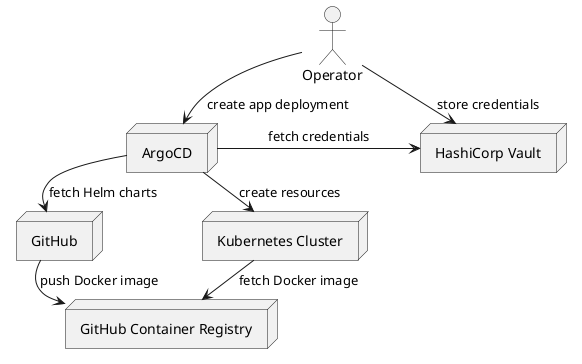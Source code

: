 @startuml
skinparam monochrome true
skinparam shadowing false
skinparam nodesep 100
skinparam ranksep 20

node ArgoCD
node GitHub
node "GitHub Container Registry" as ghcr
node "Kubernetes Cluster" as k8s
node "HashiCorp Vault" as vault
actor Operator as ops

ops --> ArgoCD : create app deployment
ops --> vault : store credentials
ArgoCD --> GitHub : fetch Helm charts
ArgoCD --> k8s : create resources
ArgoCD -> vault : fetch credentials
GitHub --> ghcr : push Docker image
k8s --> ghcr : fetch Docker image
@enduml